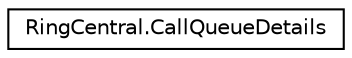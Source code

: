 digraph "Graphical Class Hierarchy"
{
 // LATEX_PDF_SIZE
  edge [fontname="Helvetica",fontsize="10",labelfontname="Helvetica",labelfontsize="10"];
  node [fontname="Helvetica",fontsize="10",shape=record];
  rankdir="LR";
  Node0 [label="RingCentral.CallQueueDetails",height=0.2,width=0.4,color="black", fillcolor="white", style="filled",URL="$classRingCentral_1_1CallQueueDetails.html",tooltip=" "];
}
